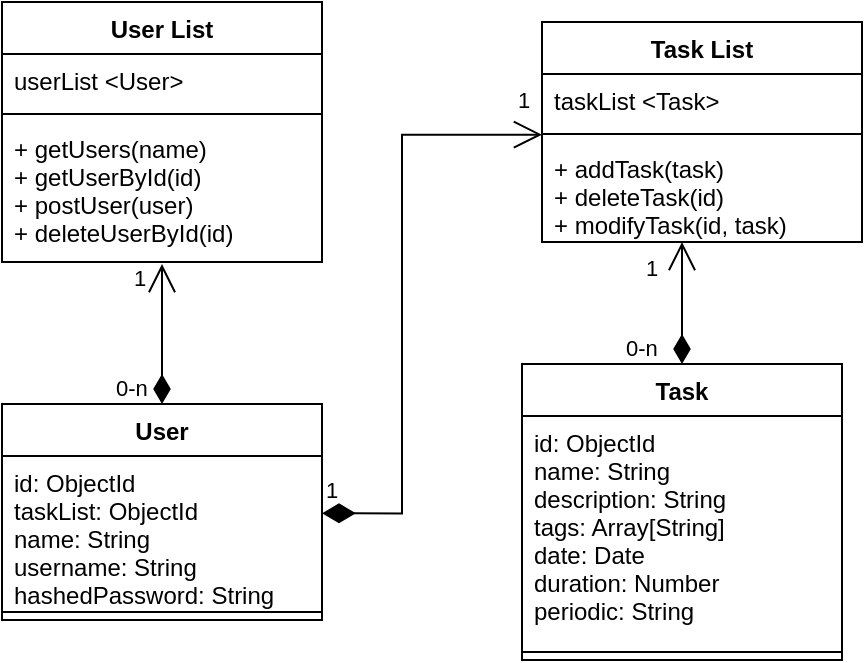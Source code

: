 <mxfile version="22.1.5" type="device">
  <diagram id="2EPvozWvFF_3zaLN8Fbm" name="Page-1">
    <mxGraphModel dx="756" dy="469" grid="1" gridSize="10" guides="1" tooltips="1" connect="1" arrows="1" fold="1" page="1" pageScale="1" pageWidth="850" pageHeight="1100" math="0" shadow="0">
      <root>
        <mxCell id="0" />
        <mxCell id="1" parent="0" />
        <mxCell id="vMq3YWReXSDklAG2kNOv-1" value="User" style="swimlane;fontStyle=1;align=center;verticalAlign=top;childLayout=stackLayout;horizontal=1;startSize=26;horizontalStack=0;resizeParent=1;resizeParentMax=0;resizeLast=0;collapsible=1;marginBottom=0;" parent="1" vertex="1">
          <mxGeometry x="370" y="240" width="160" height="108" as="geometry" />
        </mxCell>
        <mxCell id="vMq3YWReXSDklAG2kNOv-2" value="id: ObjectId&#xa;taskList: ObjectId&#xa;name: String&#xa;username: String&#xa;hashedPassword: String" style="text;strokeColor=none;fillColor=none;align=left;verticalAlign=top;spacingLeft=4;spacingRight=4;overflow=hidden;rotatable=0;points=[[0,0.5],[1,0.5]];portConstraint=eastwest;" parent="vMq3YWReXSDklAG2kNOv-1" vertex="1">
          <mxGeometry y="26" width="160" height="74" as="geometry" />
        </mxCell>
        <mxCell id="vMq3YWReXSDklAG2kNOv-3" value="" style="line;strokeWidth=1;fillColor=none;align=left;verticalAlign=middle;spacingTop=-1;spacingLeft=3;spacingRight=3;rotatable=0;labelPosition=right;points=[];portConstraint=eastwest;strokeColor=inherit;" parent="vMq3YWReXSDklAG2kNOv-1" vertex="1">
          <mxGeometry y="100" width="160" height="8" as="geometry" />
        </mxCell>
        <mxCell id="vMq3YWReXSDklAG2kNOv-5" value="Task" style="swimlane;fontStyle=1;align=center;verticalAlign=top;childLayout=stackLayout;horizontal=1;startSize=26;horizontalStack=0;resizeParent=1;resizeParentMax=0;resizeLast=0;collapsible=1;marginBottom=0;" parent="1" vertex="1">
          <mxGeometry x="630" y="220" width="160" height="148" as="geometry" />
        </mxCell>
        <mxCell id="vMq3YWReXSDklAG2kNOv-6" value="id: ObjectId&#xa;name: String&#xa;description: String&#xa;tags: Array[String]&#xa;date: Date&#xa;duration: Number&#xa;periodic: String" style="text;strokeColor=none;fillColor=none;align=left;verticalAlign=top;spacingLeft=4;spacingRight=4;overflow=hidden;rotatable=0;points=[[0,0.5],[1,0.5]];portConstraint=eastwest;" parent="vMq3YWReXSDklAG2kNOv-5" vertex="1">
          <mxGeometry y="26" width="160" height="114" as="geometry" />
        </mxCell>
        <mxCell id="vMq3YWReXSDklAG2kNOv-7" value="" style="line;strokeWidth=1;fillColor=none;align=left;verticalAlign=middle;spacingTop=-1;spacingLeft=3;spacingRight=3;rotatable=0;labelPosition=right;points=[];portConstraint=eastwest;strokeColor=inherit;" parent="vMq3YWReXSDklAG2kNOv-5" vertex="1">
          <mxGeometry y="140" width="160" height="8" as="geometry" />
        </mxCell>
        <mxCell id="vMq3YWReXSDklAG2kNOv-9" value="Task List" style="swimlane;fontStyle=1;align=center;verticalAlign=top;childLayout=stackLayout;horizontal=1;startSize=26;horizontalStack=0;resizeParent=1;resizeParentMax=0;resizeLast=0;collapsible=1;marginBottom=0;" parent="1" vertex="1">
          <mxGeometry x="640" y="49" width="160" height="110" as="geometry" />
        </mxCell>
        <mxCell id="vMq3YWReXSDklAG2kNOv-10" value="taskList &lt;Task&gt;&#xa;" style="text;strokeColor=none;fillColor=none;align=left;verticalAlign=top;spacingLeft=4;spacingRight=4;overflow=hidden;rotatable=0;points=[[0,0.5],[1,0.5]];portConstraint=eastwest;" parent="vMq3YWReXSDklAG2kNOv-9" vertex="1">
          <mxGeometry y="26" width="160" height="26" as="geometry" />
        </mxCell>
        <mxCell id="vMq3YWReXSDklAG2kNOv-11" value="" style="line;strokeWidth=1;fillColor=none;align=left;verticalAlign=middle;spacingTop=-1;spacingLeft=3;spacingRight=3;rotatable=0;labelPosition=right;points=[];portConstraint=eastwest;strokeColor=inherit;" parent="vMq3YWReXSDklAG2kNOv-9" vertex="1">
          <mxGeometry y="52" width="160" height="8" as="geometry" />
        </mxCell>
        <mxCell id="vMq3YWReXSDklAG2kNOv-12" value="+ addTask(task)&#xa;+ deleteTask(id)&#xa;+ modifyTask(id, task)" style="text;strokeColor=none;fillColor=none;align=left;verticalAlign=top;spacingLeft=4;spacingRight=4;overflow=hidden;rotatable=0;points=[[0,0.5],[1,0.5]];portConstraint=eastwest;" parent="vMq3YWReXSDklAG2kNOv-9" vertex="1">
          <mxGeometry y="60" width="160" height="50" as="geometry" />
        </mxCell>
        <mxCell id="vMq3YWReXSDklAG2kNOv-27" value="" style="endArrow=open;endFill=0;html=1;edgeStyle=orthogonalEdgeStyle;align=left;verticalAlign=top;rounded=0;startArrow=diamondThin;startFill=1;startSize=12;endSize=12;" parent="1" source="vMq3YWReXSDklAG2kNOv-5" target="vMq3YWReXSDklAG2kNOv-12" edge="1">
          <mxGeometry x="0.053" y="20" relative="1" as="geometry">
            <mxPoint x="660" y="440" as="sourcePoint" />
            <mxPoint x="820" y="440" as="targetPoint" />
            <Array as="points">
              <mxPoint x="720" y="350" />
              <mxPoint x="720" y="350" />
            </Array>
            <mxPoint as="offset" />
          </mxGeometry>
        </mxCell>
        <mxCell id="vMq3YWReXSDklAG2kNOv-28" value="0-n" style="edgeLabel;resizable=0;html=1;align=left;verticalAlign=bottom;" parent="vMq3YWReXSDklAG2kNOv-27" connectable="0" vertex="1">
          <mxGeometry x="-1" relative="1" as="geometry">
            <mxPoint x="-30" as="offset" />
          </mxGeometry>
        </mxCell>
        <mxCell id="vMq3YWReXSDklAG2kNOv-29" value="1" style="edgeLabel;resizable=0;html=1;align=left;verticalAlign=bottom;" parent="vMq3YWReXSDklAG2kNOv-27" connectable="0" vertex="1">
          <mxGeometry x="-1" relative="1" as="geometry">
            <mxPoint x="-20" y="-40" as="offset" />
          </mxGeometry>
        </mxCell>
        <mxCell id="vMq3YWReXSDklAG2kNOv-43" value="1" style="endArrow=open;html=1;endSize=12;startArrow=diamondThin;startSize=14;startFill=1;edgeStyle=orthogonalEdgeStyle;align=left;verticalAlign=bottom;rounded=0;entryX=0;entryY=-0.073;entryDx=0;entryDy=0;entryPerimeter=0;" parent="1" target="vMq3YWReXSDklAG2kNOv-12" edge="1">
          <mxGeometry x="-1" y="3" relative="1" as="geometry">
            <mxPoint x="530" y="294.65" as="sourcePoint" />
            <mxPoint x="710.08" y="49.0" as="targetPoint" />
            <Array as="points">
              <mxPoint x="570" y="295" />
              <mxPoint x="570" y="105" />
            </Array>
          </mxGeometry>
        </mxCell>
        <mxCell id="jiv-L7HoirJ6ZphAS45G-1" value="User List" style="swimlane;fontStyle=1;align=center;verticalAlign=top;childLayout=stackLayout;horizontal=1;startSize=26;horizontalStack=0;resizeParent=1;resizeParentMax=0;resizeLast=0;collapsible=1;marginBottom=0;" vertex="1" parent="1">
          <mxGeometry x="370" y="39" width="160" height="130" as="geometry" />
        </mxCell>
        <mxCell id="jiv-L7HoirJ6ZphAS45G-2" value="userList &lt;User&gt;&#xa;" style="text;strokeColor=none;fillColor=none;align=left;verticalAlign=top;spacingLeft=4;spacingRight=4;overflow=hidden;rotatable=0;points=[[0,0.5],[1,0.5]];portConstraint=eastwest;" vertex="1" parent="jiv-L7HoirJ6ZphAS45G-1">
          <mxGeometry y="26" width="160" height="26" as="geometry" />
        </mxCell>
        <mxCell id="jiv-L7HoirJ6ZphAS45G-3" value="" style="line;strokeWidth=1;fillColor=none;align=left;verticalAlign=middle;spacingTop=-1;spacingLeft=3;spacingRight=3;rotatable=0;labelPosition=right;points=[];portConstraint=eastwest;strokeColor=inherit;" vertex="1" parent="jiv-L7HoirJ6ZphAS45G-1">
          <mxGeometry y="52" width="160" height="8" as="geometry" />
        </mxCell>
        <mxCell id="jiv-L7HoirJ6ZphAS45G-4" value="+ getUsers(name)&#xa;+ getUserById(id)&#xa;+ postUser(user)&#xa;+ deleteUserById(id)" style="text;strokeColor=none;fillColor=none;align=left;verticalAlign=top;spacingLeft=4;spacingRight=4;overflow=hidden;rotatable=0;points=[[0,0.5],[1,0.5]];portConstraint=eastwest;" vertex="1" parent="jiv-L7HoirJ6ZphAS45G-1">
          <mxGeometry y="60" width="160" height="70" as="geometry" />
        </mxCell>
        <mxCell id="jiv-L7HoirJ6ZphAS45G-12" value="1" style="edgeLabel;resizable=0;html=1;align=left;verticalAlign=bottom;" connectable="0" vertex="1" parent="1">
          <mxGeometry x="700" y="190" as="geometry">
            <mxPoint x="-74" y="-94" as="offset" />
          </mxGeometry>
        </mxCell>
        <mxCell id="jiv-L7HoirJ6ZphAS45G-22" value="" style="endArrow=open;endFill=0;html=1;edgeStyle=orthogonalEdgeStyle;align=left;verticalAlign=top;rounded=0;startArrow=diamondThin;startFill=1;startSize=12;endSize=12;" edge="1" parent="1" source="vMq3YWReXSDklAG2kNOv-1">
          <mxGeometry width="50" height="50" relative="1" as="geometry">
            <mxPoint x="400" y="210" as="sourcePoint" />
            <mxPoint x="450" y="170" as="targetPoint" />
          </mxGeometry>
        </mxCell>
        <mxCell id="jiv-L7HoirJ6ZphAS45G-23" value="1" style="edgeLabel;resizable=0;html=1;align=left;verticalAlign=bottom;" connectable="0" vertex="1" parent="1">
          <mxGeometry x="700" y="190" as="geometry">
            <mxPoint x="-266" y="-5" as="offset" />
          </mxGeometry>
        </mxCell>
        <mxCell id="jiv-L7HoirJ6ZphAS45G-24" value="0-n" style="edgeLabel;resizable=0;html=1;align=left;verticalAlign=bottom;" connectable="0" vertex="1" parent="1">
          <mxGeometry x="425" y="240" as="geometry" />
        </mxCell>
      </root>
    </mxGraphModel>
  </diagram>
</mxfile>
